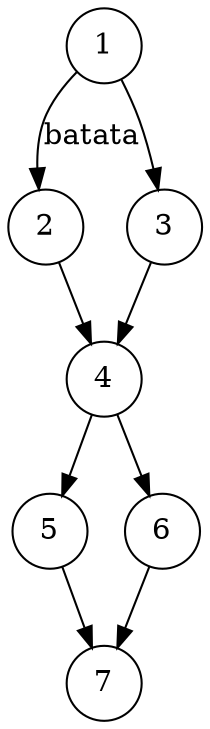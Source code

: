 // dot -Tpng graph.gv -o graph.png

digraph G
{
	
	//bgcolor="#282923";
	node [shape=circle]
	//node [shape=circle, style=filled, fontcolor="#282923"]
	//edge [style=filled, bgcolor=white]
	/*
	1 -> 2
	1 -> 3
	2 -> 3
	3 -> 4
	4 -> 5
	4 -> 8
	5 -> 6
	5 -> 7
	6 -> 7
	7 -> 4
	8 -> 9
	8 -> 10
	9 -> 11
	10 -> 11
	*/

	1 -> 2 [label="batata", labeljust="left"]
	1 -> 3
	2 -> 4
	3 -> 4
	4 -> 5
	4 -> 6
	5 -> 7
	6 -> 7

}